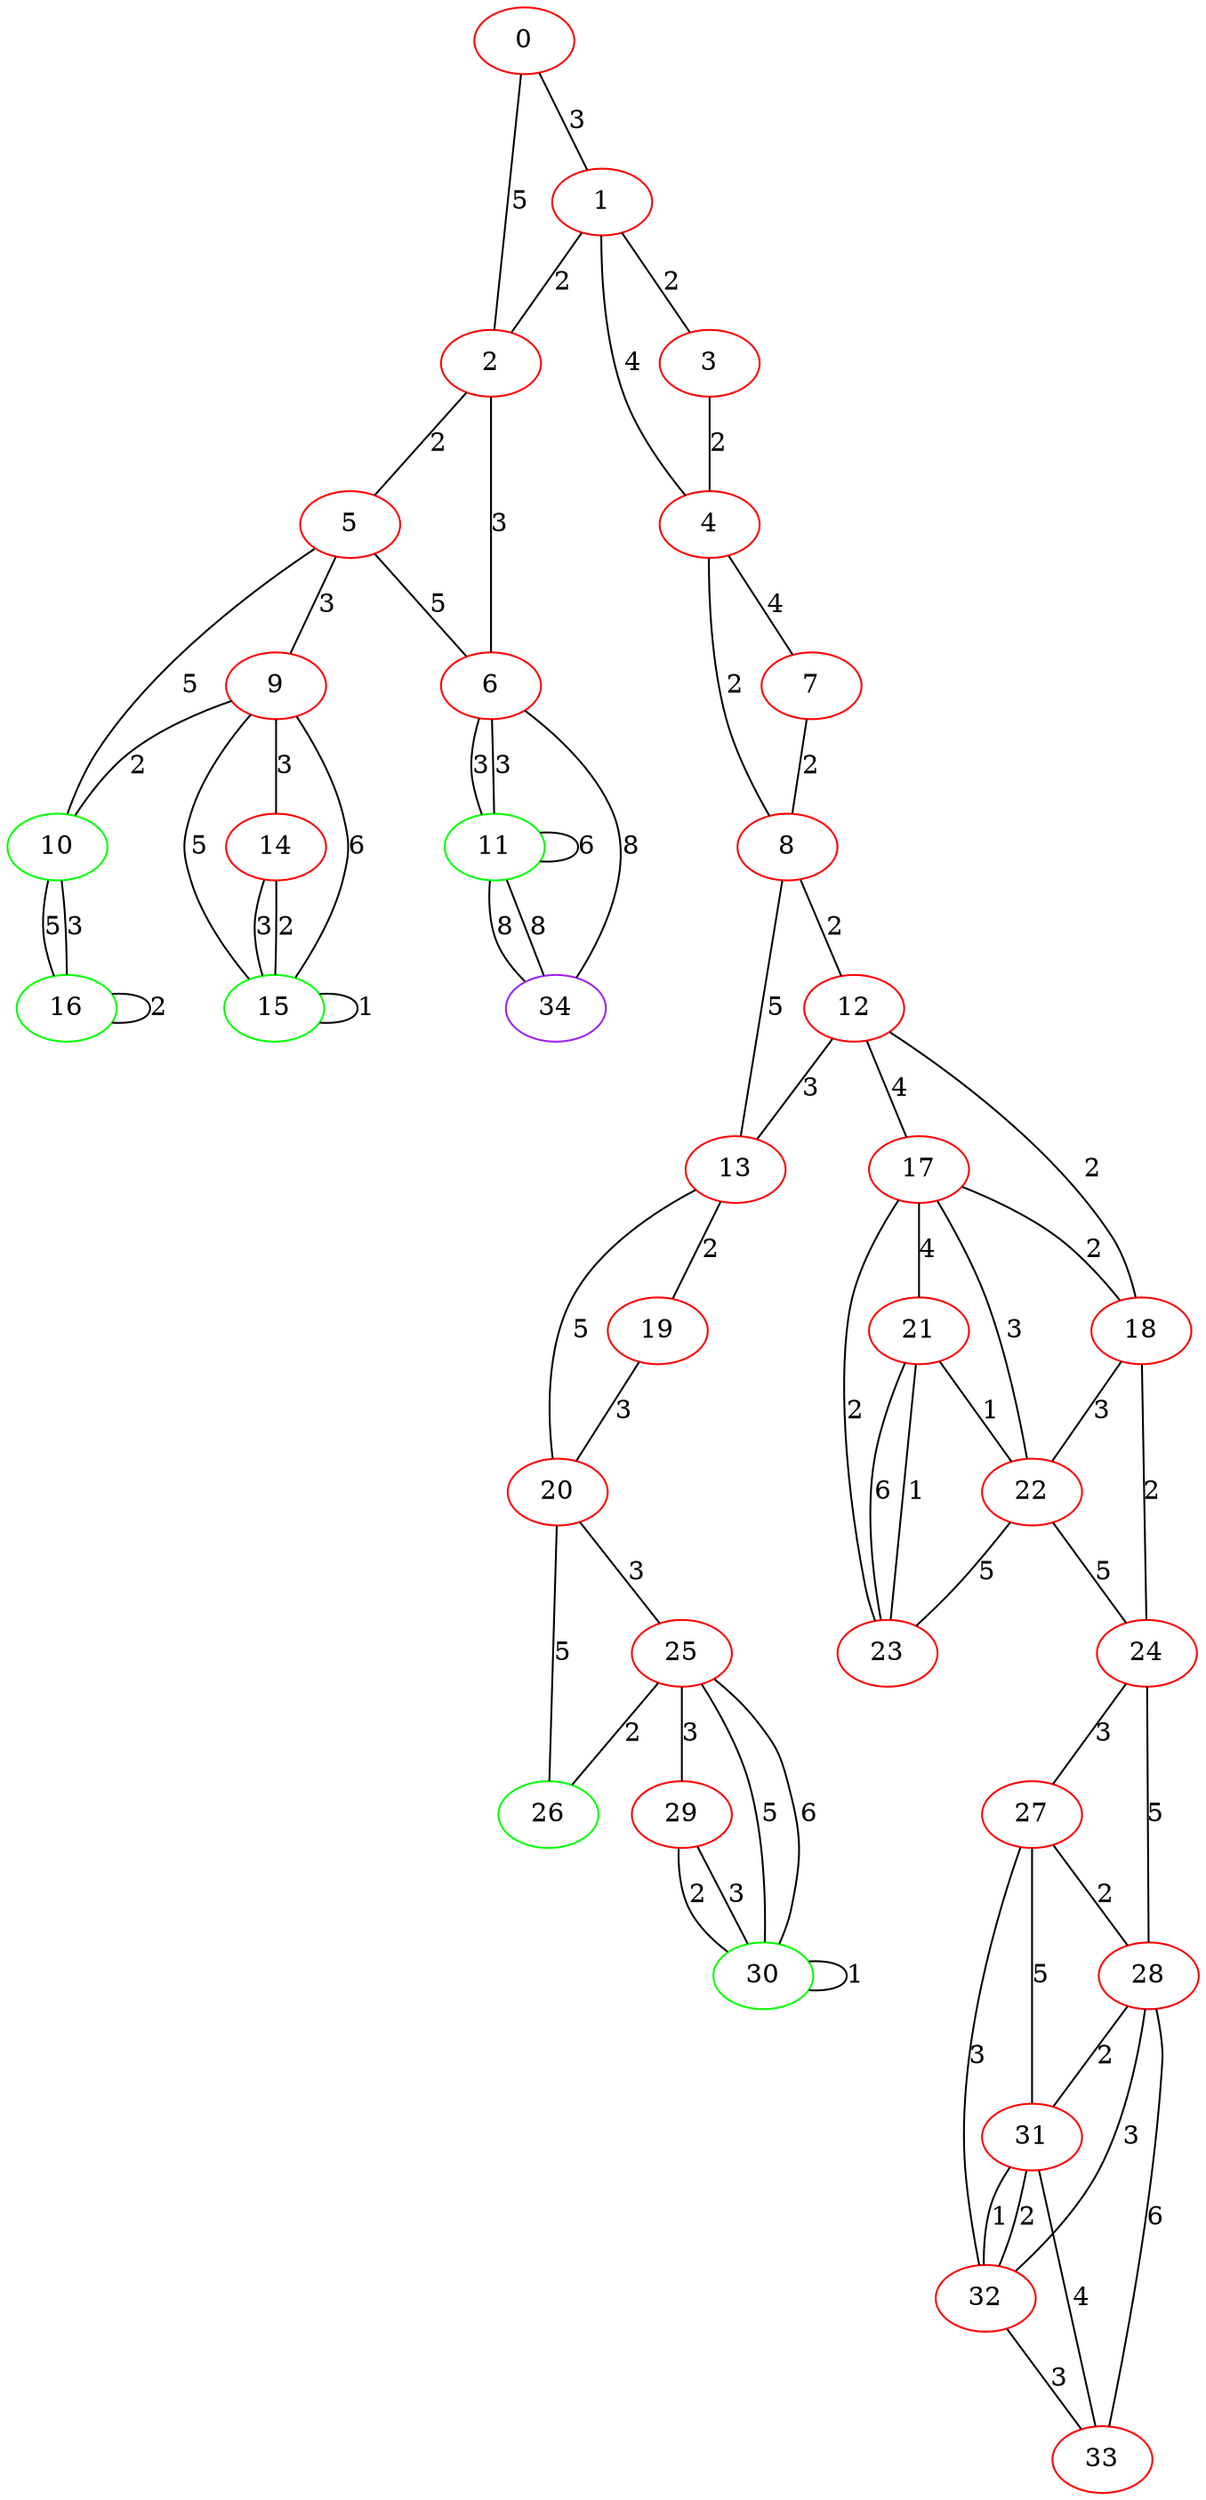 graph "" {
0 [color=red, weight=1];
1 [color=red, weight=1];
2 [color=red, weight=1];
3 [color=red, weight=1];
4 [color=red, weight=1];
5 [color=red, weight=1];
6 [color=red, weight=1];
7 [color=red, weight=1];
8 [color=red, weight=1];
9 [color=red, weight=1];
10 [color=green, weight=2];
11 [color=green, weight=2];
12 [color=red, weight=1];
13 [color=red, weight=1];
14 [color=red, weight=1];
15 [color=green, weight=2];
16 [color=green, weight=2];
17 [color=red, weight=1];
18 [color=red, weight=1];
19 [color=red, weight=1];
20 [color=red, weight=1];
21 [color=red, weight=1];
22 [color=red, weight=1];
23 [color=red, weight=1];
24 [color=red, weight=1];
25 [color=red, weight=1];
26 [color=green, weight=2];
27 [color=red, weight=1];
28 [color=red, weight=1];
29 [color=red, weight=1];
30 [color=green, weight=2];
31 [color=red, weight=1];
32 [color=red, weight=1];
33 [color=red, weight=1];
34 [color=purple, weight=4];
0 -- 1  [key=0, label=3];
0 -- 2  [key=0, label=5];
1 -- 2  [key=0, label=2];
1 -- 3  [key=0, label=2];
1 -- 4  [key=0, label=4];
2 -- 5  [key=0, label=2];
2 -- 6  [key=0, label=3];
3 -- 4  [key=0, label=2];
4 -- 8  [key=0, label=2];
4 -- 7  [key=0, label=4];
5 -- 9  [key=0, label=3];
5 -- 10  [key=0, label=5];
5 -- 6  [key=0, label=5];
6 -- 34  [key=0, label=8];
6 -- 11  [key=0, label=3];
6 -- 11  [key=1, label=3];
7 -- 8  [key=0, label=2];
8 -- 12  [key=0, label=2];
8 -- 13  [key=0, label=5];
9 -- 10  [key=0, label=2];
9 -- 14  [key=0, label=3];
9 -- 15  [key=0, label=5];
9 -- 15  [key=1, label=6];
10 -- 16  [key=0, label=3];
10 -- 16  [key=1, label=5];
11 -- 34  [key=0, label=8];
11 -- 34  [key=1, label=8];
11 -- 11  [key=0, label=6];
12 -- 17  [key=0, label=4];
12 -- 18  [key=0, label=2];
12 -- 13  [key=0, label=3];
13 -- 19  [key=0, label=2];
13 -- 20  [key=0, label=5];
14 -- 15  [key=0, label=2];
14 -- 15  [key=1, label=3];
15 -- 15  [key=0, label=1];
16 -- 16  [key=0, label=2];
17 -- 18  [key=0, label=2];
17 -- 21  [key=0, label=4];
17 -- 22  [key=0, label=3];
17 -- 23  [key=0, label=2];
18 -- 24  [key=0, label=2];
18 -- 22  [key=0, label=3];
19 -- 20  [key=0, label=3];
20 -- 25  [key=0, label=3];
20 -- 26  [key=0, label=5];
21 -- 22  [key=0, label=1];
21 -- 23  [key=0, label=1];
21 -- 23  [key=1, label=6];
22 -- 24  [key=0, label=5];
22 -- 23  [key=0, label=5];
24 -- 27  [key=0, label=3];
24 -- 28  [key=0, label=5];
25 -- 26  [key=0, label=2];
25 -- 29  [key=0, label=3];
25 -- 30  [key=0, label=5];
25 -- 30  [key=1, label=6];
27 -- 32  [key=0, label=3];
27 -- 28  [key=0, label=2];
27 -- 31  [key=0, label=5];
28 -- 32  [key=0, label=3];
28 -- 33  [key=0, label=6];
28 -- 31  [key=0, label=2];
29 -- 30  [key=0, label=2];
29 -- 30  [key=1, label=3];
30 -- 30  [key=0, label=1];
31 -- 32  [key=0, label=2];
31 -- 32  [key=1, label=1];
31 -- 33  [key=0, label=4];
32 -- 33  [key=0, label=3];
}
